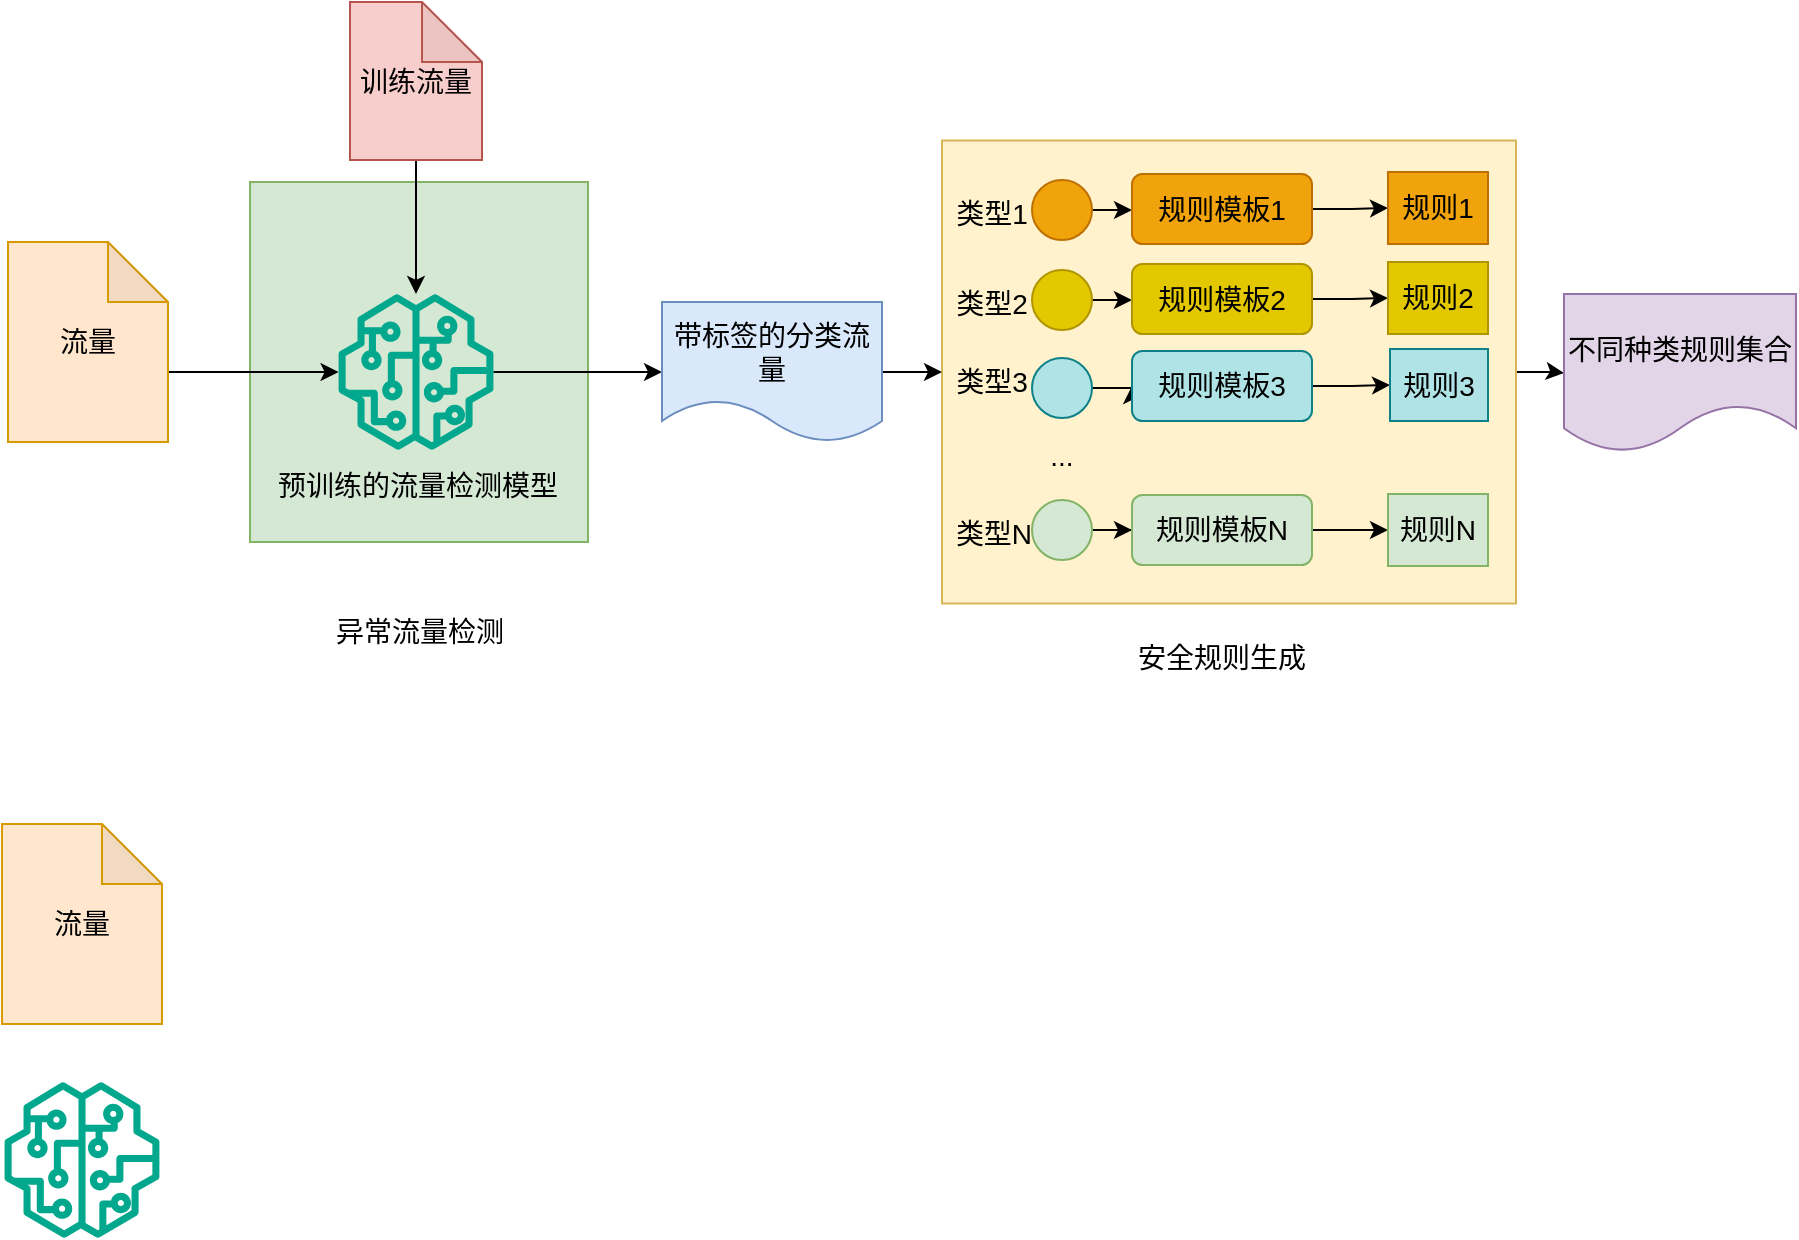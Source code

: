 <mxfile version="24.4.9" type="github">
  <diagram name="第 1 页" id="9U5tdtwdsk4YeRcDLCJk">
    <mxGraphModel dx="471" dy="550" grid="0" gridSize="10" guides="1" tooltips="1" connect="1" arrows="1" fold="1" page="1" pageScale="1" pageWidth="1200" pageHeight="1600" math="0" shadow="0">
      <root>
        <mxCell id="0" />
        <mxCell id="1" parent="0" />
        <mxCell id="K9o9ax7KUyAUVBjDeXE--57" style="edgeStyle=orthogonalEdgeStyle;rounded=0;orthogonalLoop=1;jettySize=auto;html=1;entryX=0;entryY=0.5;entryDx=0;entryDy=0;fontSize=14;" edge="1" parent="1" source="K9o9ax7KUyAUVBjDeXE--20" target="K9o9ax7KUyAUVBjDeXE--58">
          <mxGeometry relative="1" as="geometry">
            <mxPoint x="821" y="295" as="targetPoint" />
          </mxGeometry>
        </mxCell>
        <mxCell id="K9o9ax7KUyAUVBjDeXE--20" value="" style="rounded=0;whiteSpace=wrap;html=1;fontSize=14;fillColor=#fff2cc;strokeColor=#d6b656;" vertex="1" parent="1">
          <mxGeometry x="500" y="179.25" width="287" height="231.5" as="geometry" />
        </mxCell>
        <mxCell id="K9o9ax7KUyAUVBjDeXE--7" value="" style="rounded=0;whiteSpace=wrap;html=1;fontSize=14;fillColor=#d5e8d4;strokeColor=#82b366;" vertex="1" parent="1">
          <mxGeometry x="154" y="200" width="169" height="180" as="geometry" />
        </mxCell>
        <mxCell id="K9o9ax7KUyAUVBjDeXE--5" style="edgeStyle=orthogonalEdgeStyle;rounded=0;orthogonalLoop=1;jettySize=auto;html=1;exitX=0;exitY=0;exitDx=80;exitDy=65;exitPerimeter=0;fontSize=14;" edge="1" parent="1" source="K9o9ax7KUyAUVBjDeXE--1" target="K9o9ax7KUyAUVBjDeXE--3">
          <mxGeometry relative="1" as="geometry" />
        </mxCell>
        <mxCell id="K9o9ax7KUyAUVBjDeXE--1" value="流量" style="shape=note;whiteSpace=wrap;html=1;backgroundOutline=1;darkOpacity=0.05;fontSize=14;fillColor=#ffe6cc;strokeColor=#d79b00;" vertex="1" parent="1">
          <mxGeometry x="33" y="230" width="80" height="100" as="geometry" />
        </mxCell>
        <mxCell id="K9o9ax7KUyAUVBjDeXE--56" style="edgeStyle=orthogonalEdgeStyle;rounded=0;orthogonalLoop=1;jettySize=auto;html=1;entryX=0;entryY=0.5;entryDx=0;entryDy=0;fontSize=14;" edge="1" parent="1" source="K9o9ax7KUyAUVBjDeXE--3" target="K9o9ax7KUyAUVBjDeXE--12">
          <mxGeometry relative="1" as="geometry" />
        </mxCell>
        <mxCell id="K9o9ax7KUyAUVBjDeXE--3" value="" style="sketch=0;outlineConnect=0;fontColor=#232F3E;gradientColor=none;fillColor=#01A88D;strokeColor=none;dashed=0;verticalLabelPosition=bottom;verticalAlign=top;align=center;html=1;fontSize=14;fontStyle=0;aspect=fixed;pointerEvents=1;shape=mxgraph.aws4.sagemaker_model;" vertex="1" parent="1">
          <mxGeometry x="198" y="256" width="78" height="78" as="geometry" />
        </mxCell>
        <mxCell id="K9o9ax7KUyAUVBjDeXE--4" value="预训练的流量检测模型" style="text;html=1;align=center;verticalAlign=middle;whiteSpace=wrap;rounded=0;fontSize=14;" vertex="1" parent="1">
          <mxGeometry x="133" y="334" width="210" height="36" as="geometry" />
        </mxCell>
        <mxCell id="K9o9ax7KUyAUVBjDeXE--11" style="edgeStyle=orthogonalEdgeStyle;rounded=0;orthogonalLoop=1;jettySize=auto;html=1;fontSize=14;" edge="1" parent="1" source="K9o9ax7KUyAUVBjDeXE--10" target="K9o9ax7KUyAUVBjDeXE--3">
          <mxGeometry relative="1" as="geometry" />
        </mxCell>
        <mxCell id="K9o9ax7KUyAUVBjDeXE--10" value="训练流量" style="shape=note;whiteSpace=wrap;html=1;backgroundOutline=1;darkOpacity=0.05;fontSize=14;fillColor=#f8cecc;strokeColor=#b85450;" vertex="1" parent="1">
          <mxGeometry x="204" y="110" width="66" height="79" as="geometry" />
        </mxCell>
        <mxCell id="K9o9ax7KUyAUVBjDeXE--55" style="edgeStyle=orthogonalEdgeStyle;rounded=0;orthogonalLoop=1;jettySize=auto;html=1;fontSize=14;" edge="1" parent="1" source="K9o9ax7KUyAUVBjDeXE--12" target="K9o9ax7KUyAUVBjDeXE--20">
          <mxGeometry relative="1" as="geometry" />
        </mxCell>
        <mxCell id="K9o9ax7KUyAUVBjDeXE--12" value="带标签的分类流量" style="shape=document;whiteSpace=wrap;html=1;boundedLbl=1;dashed=0;flipH=1;fontSize=14;fillColor=#dae8fc;strokeColor=#6c8ebf;" vertex="1" parent="1">
          <mxGeometry x="360" y="260" width="110" height="70" as="geometry" />
        </mxCell>
        <mxCell id="K9o9ax7KUyAUVBjDeXE--42" style="edgeStyle=orthogonalEdgeStyle;rounded=0;orthogonalLoop=1;jettySize=auto;html=1;exitX=1;exitY=0.5;exitDx=0;exitDy=0;fontSize=14;" edge="1" parent="1" source="K9o9ax7KUyAUVBjDeXE--14" target="K9o9ax7KUyAUVBjDeXE--31">
          <mxGeometry relative="1" as="geometry" />
        </mxCell>
        <mxCell id="K9o9ax7KUyAUVBjDeXE--14" value="" style="shape=ellipse;html=1;dashed=0;whiteSpace=wrap;aspect=fixed;perimeter=ellipsePerimeter;fontSize=14;fillColor=#f0a30a;fontColor=#000000;strokeColor=#BD7000;" vertex="1" parent="1">
          <mxGeometry x="545" y="199" width="30" height="30" as="geometry" />
        </mxCell>
        <mxCell id="K9o9ax7KUyAUVBjDeXE--43" style="edgeStyle=orthogonalEdgeStyle;rounded=0;orthogonalLoop=1;jettySize=auto;html=1;entryX=0;entryY=0.5;entryDx=0;entryDy=0;fontSize=14;" edge="1" parent="1" source="K9o9ax7KUyAUVBjDeXE--15" target="K9o9ax7KUyAUVBjDeXE--32">
          <mxGeometry relative="1" as="geometry" />
        </mxCell>
        <mxCell id="K9o9ax7KUyAUVBjDeXE--15" value="" style="shape=ellipse;html=1;dashed=0;whiteSpace=wrap;aspect=fixed;perimeter=ellipsePerimeter;fontSize=14;fillColor=#e3c800;fontColor=#000000;strokeColor=#B09500;" vertex="1" parent="1">
          <mxGeometry x="545" y="244" width="30" height="30" as="geometry" />
        </mxCell>
        <mxCell id="K9o9ax7KUyAUVBjDeXE--44" style="edgeStyle=orthogonalEdgeStyle;rounded=0;orthogonalLoop=1;jettySize=auto;html=1;entryX=0;entryY=0.5;entryDx=0;entryDy=0;fontSize=14;" edge="1" parent="1" source="K9o9ax7KUyAUVBjDeXE--16" target="K9o9ax7KUyAUVBjDeXE--33">
          <mxGeometry relative="1" as="geometry" />
        </mxCell>
        <mxCell id="K9o9ax7KUyAUVBjDeXE--16" value="" style="shape=ellipse;html=1;dashed=0;whiteSpace=wrap;aspect=fixed;perimeter=ellipsePerimeter;fontSize=14;fillColor=#b0e3e6;strokeColor=#0e8088;" vertex="1" parent="1">
          <mxGeometry x="545" y="288" width="30" height="30" as="geometry" />
        </mxCell>
        <mxCell id="K9o9ax7KUyAUVBjDeXE--45" value="" style="edgeStyle=orthogonalEdgeStyle;rounded=0;orthogonalLoop=1;jettySize=auto;html=1;fontSize=14;" edge="1" parent="1" source="K9o9ax7KUyAUVBjDeXE--17" target="K9o9ax7KUyAUVBjDeXE--34">
          <mxGeometry relative="1" as="geometry" />
        </mxCell>
        <mxCell id="K9o9ax7KUyAUVBjDeXE--17" value="" style="shape=ellipse;html=1;dashed=0;whiteSpace=wrap;aspect=fixed;perimeter=ellipsePerimeter;fontSize=14;fillColor=#d5e8d4;strokeColor=#82b366;" vertex="1" parent="1">
          <mxGeometry x="545" y="359" width="30" height="30" as="geometry" />
        </mxCell>
        <mxCell id="K9o9ax7KUyAUVBjDeXE--18" value="..." style="text;html=1;align=center;verticalAlign=middle;whiteSpace=wrap;rounded=0;fontSize=14;" vertex="1" parent="1">
          <mxGeometry x="530" y="322" width="60" height="30" as="geometry" />
        </mxCell>
        <mxCell id="K9o9ax7KUyAUVBjDeXE--21" value="安全规则生成" style="text;html=1;align=center;verticalAlign=middle;whiteSpace=wrap;rounded=0;fontSize=14;" vertex="1" parent="1">
          <mxGeometry x="575" y="423" width="130" height="30" as="geometry" />
        </mxCell>
        <mxCell id="K9o9ax7KUyAUVBjDeXE--23" value="异常流量检测" style="text;html=1;align=center;verticalAlign=middle;whiteSpace=wrap;rounded=0;fontSize=14;" vertex="1" parent="1">
          <mxGeometry x="173.5" y="410" width="130" height="30" as="geometry" />
        </mxCell>
        <mxCell id="K9o9ax7KUyAUVBjDeXE--24" value="类型1" style="text;html=1;align=center;verticalAlign=middle;whiteSpace=wrap;rounded=0;fontSize=14;" vertex="1" parent="1">
          <mxGeometry x="495" y="201" width="60" height="30" as="geometry" />
        </mxCell>
        <mxCell id="K9o9ax7KUyAUVBjDeXE--25" value="类型2" style="text;html=1;align=center;verticalAlign=middle;whiteSpace=wrap;rounded=0;fontSize=14;" vertex="1" parent="1">
          <mxGeometry x="495" y="246" width="60" height="30" as="geometry" />
        </mxCell>
        <mxCell id="K9o9ax7KUyAUVBjDeXE--27" value="类型3" style="text;html=1;align=center;verticalAlign=middle;whiteSpace=wrap;rounded=0;fontSize=14;" vertex="1" parent="1">
          <mxGeometry x="495" y="285" width="60" height="30" as="geometry" />
        </mxCell>
        <mxCell id="K9o9ax7KUyAUVBjDeXE--28" value="类型N" style="text;html=1;align=center;verticalAlign=middle;whiteSpace=wrap;rounded=0;fontSize=14;" vertex="1" parent="1">
          <mxGeometry x="496" y="361" width="60" height="30" as="geometry" />
        </mxCell>
        <mxCell id="K9o9ax7KUyAUVBjDeXE--47" style="edgeStyle=orthogonalEdgeStyle;rounded=0;orthogonalLoop=1;jettySize=auto;html=1;entryX=0;entryY=0.5;entryDx=0;entryDy=0;fontSize=14;" edge="1" parent="1" source="K9o9ax7KUyAUVBjDeXE--31" target="K9o9ax7KUyAUVBjDeXE--38">
          <mxGeometry relative="1" as="geometry" />
        </mxCell>
        <mxCell id="K9o9ax7KUyAUVBjDeXE--31" value="规则模板1" style="rounded=1;whiteSpace=wrap;html=1;fontSize=14;fillColor=#f0a30a;fontColor=#000000;strokeColor=#BD7000;" vertex="1" parent="1">
          <mxGeometry x="595" y="196" width="90" height="35" as="geometry" />
        </mxCell>
        <mxCell id="K9o9ax7KUyAUVBjDeXE--49" style="edgeStyle=orthogonalEdgeStyle;rounded=0;orthogonalLoop=1;jettySize=auto;html=1;entryX=0;entryY=0.5;entryDx=0;entryDy=0;fontSize=14;" edge="1" parent="1" source="K9o9ax7KUyAUVBjDeXE--32" target="K9o9ax7KUyAUVBjDeXE--39">
          <mxGeometry relative="1" as="geometry" />
        </mxCell>
        <mxCell id="K9o9ax7KUyAUVBjDeXE--32" value="规则模板2" style="rounded=1;whiteSpace=wrap;html=1;fontSize=14;fillColor=#e3c800;fontColor=#000000;strokeColor=#B09500;" vertex="1" parent="1">
          <mxGeometry x="595" y="241" width="90" height="35" as="geometry" />
        </mxCell>
        <mxCell id="K9o9ax7KUyAUVBjDeXE--51" style="edgeStyle=orthogonalEdgeStyle;rounded=0;orthogonalLoop=1;jettySize=auto;html=1;fontSize=14;" edge="1" parent="1" source="K9o9ax7KUyAUVBjDeXE--33" target="K9o9ax7KUyAUVBjDeXE--40">
          <mxGeometry relative="1" as="geometry" />
        </mxCell>
        <mxCell id="K9o9ax7KUyAUVBjDeXE--33" value="规则模板3" style="rounded=1;whiteSpace=wrap;html=1;fontSize=14;fillColor=#b0e3e6;strokeColor=#0e8088;" vertex="1" parent="1">
          <mxGeometry x="595" y="284.5" width="90" height="35" as="geometry" />
        </mxCell>
        <mxCell id="K9o9ax7KUyAUVBjDeXE--52" style="edgeStyle=orthogonalEdgeStyle;rounded=0;orthogonalLoop=1;jettySize=auto;html=1;entryX=0;entryY=0.5;entryDx=0;entryDy=0;fontSize=14;" edge="1" parent="1" source="K9o9ax7KUyAUVBjDeXE--34" target="K9o9ax7KUyAUVBjDeXE--41">
          <mxGeometry relative="1" as="geometry" />
        </mxCell>
        <mxCell id="K9o9ax7KUyAUVBjDeXE--34" value="规则模板N" style="rounded=1;whiteSpace=wrap;html=1;fontSize=14;fillColor=#d5e8d4;strokeColor=#82b366;" vertex="1" parent="1">
          <mxGeometry x="595" y="356.5" width="90" height="35" as="geometry" />
        </mxCell>
        <mxCell id="K9o9ax7KUyAUVBjDeXE--38" value="规则1" style="rounded=0;whiteSpace=wrap;html=1;fontSize=14;fillColor=#f0a30a;fontColor=#000000;strokeColor=#BD7000;" vertex="1" parent="1">
          <mxGeometry x="723" y="195" width="50" height="36" as="geometry" />
        </mxCell>
        <mxCell id="K9o9ax7KUyAUVBjDeXE--39" value="规则2" style="rounded=0;whiteSpace=wrap;html=1;fontSize=14;fillColor=#e3c800;fontColor=#000000;strokeColor=#B09500;" vertex="1" parent="1">
          <mxGeometry x="723" y="240" width="50" height="36" as="geometry" />
        </mxCell>
        <mxCell id="K9o9ax7KUyAUVBjDeXE--40" value="规则3" style="rounded=0;whiteSpace=wrap;html=1;fontSize=14;fillColor=#b0e3e6;strokeColor=#0e8088;" vertex="1" parent="1">
          <mxGeometry x="724" y="283.5" width="49" height="36" as="geometry" />
        </mxCell>
        <mxCell id="K9o9ax7KUyAUVBjDeXE--41" value="规则N" style="rounded=0;whiteSpace=wrap;html=1;fontSize=14;fillColor=#d5e8d4;strokeColor=#82b366;" vertex="1" parent="1">
          <mxGeometry x="723" y="356" width="50" height="36" as="geometry" />
        </mxCell>
        <mxCell id="K9o9ax7KUyAUVBjDeXE--58" value="不同种类规则集合" style="shape=document;whiteSpace=wrap;html=1;boundedLbl=1;fontSize=14;fillColor=#e1d5e7;strokeColor=#9673a6;" vertex="1" parent="1">
          <mxGeometry x="811" y="256" width="116" height="79" as="geometry" />
        </mxCell>
        <mxCell id="K9o9ax7KUyAUVBjDeXE--59" value="流量" style="shape=note;whiteSpace=wrap;html=1;backgroundOutline=1;darkOpacity=0.05;fontSize=14;fillColor=#ffe6cc;strokeColor=#d79b00;" vertex="1" parent="1">
          <mxGeometry x="30" y="521" width="80" height="100" as="geometry" />
        </mxCell>
        <mxCell id="K9o9ax7KUyAUVBjDeXE--60" value="" style="sketch=0;outlineConnect=0;fontColor=#232F3E;gradientColor=none;fillColor=#01A88D;strokeColor=none;dashed=0;verticalLabelPosition=bottom;verticalAlign=top;align=center;html=1;fontSize=14;fontStyle=0;aspect=fixed;pointerEvents=1;shape=mxgraph.aws4.sagemaker_model;" vertex="1" parent="1">
          <mxGeometry x="31" y="650" width="78" height="78" as="geometry" />
        </mxCell>
      </root>
    </mxGraphModel>
  </diagram>
</mxfile>
